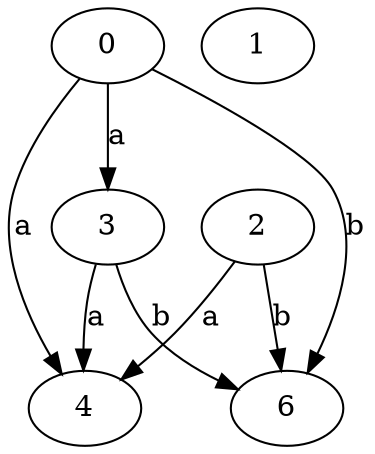 strict digraph  {
0;
3;
1;
4;
2;
6;
0 -> 3  [label=a];
0 -> 4  [label=a];
0 -> 6  [label=b];
3 -> 4  [label=a];
3 -> 6  [label=b];
2 -> 4  [label=a];
2 -> 6  [label=b];
}
